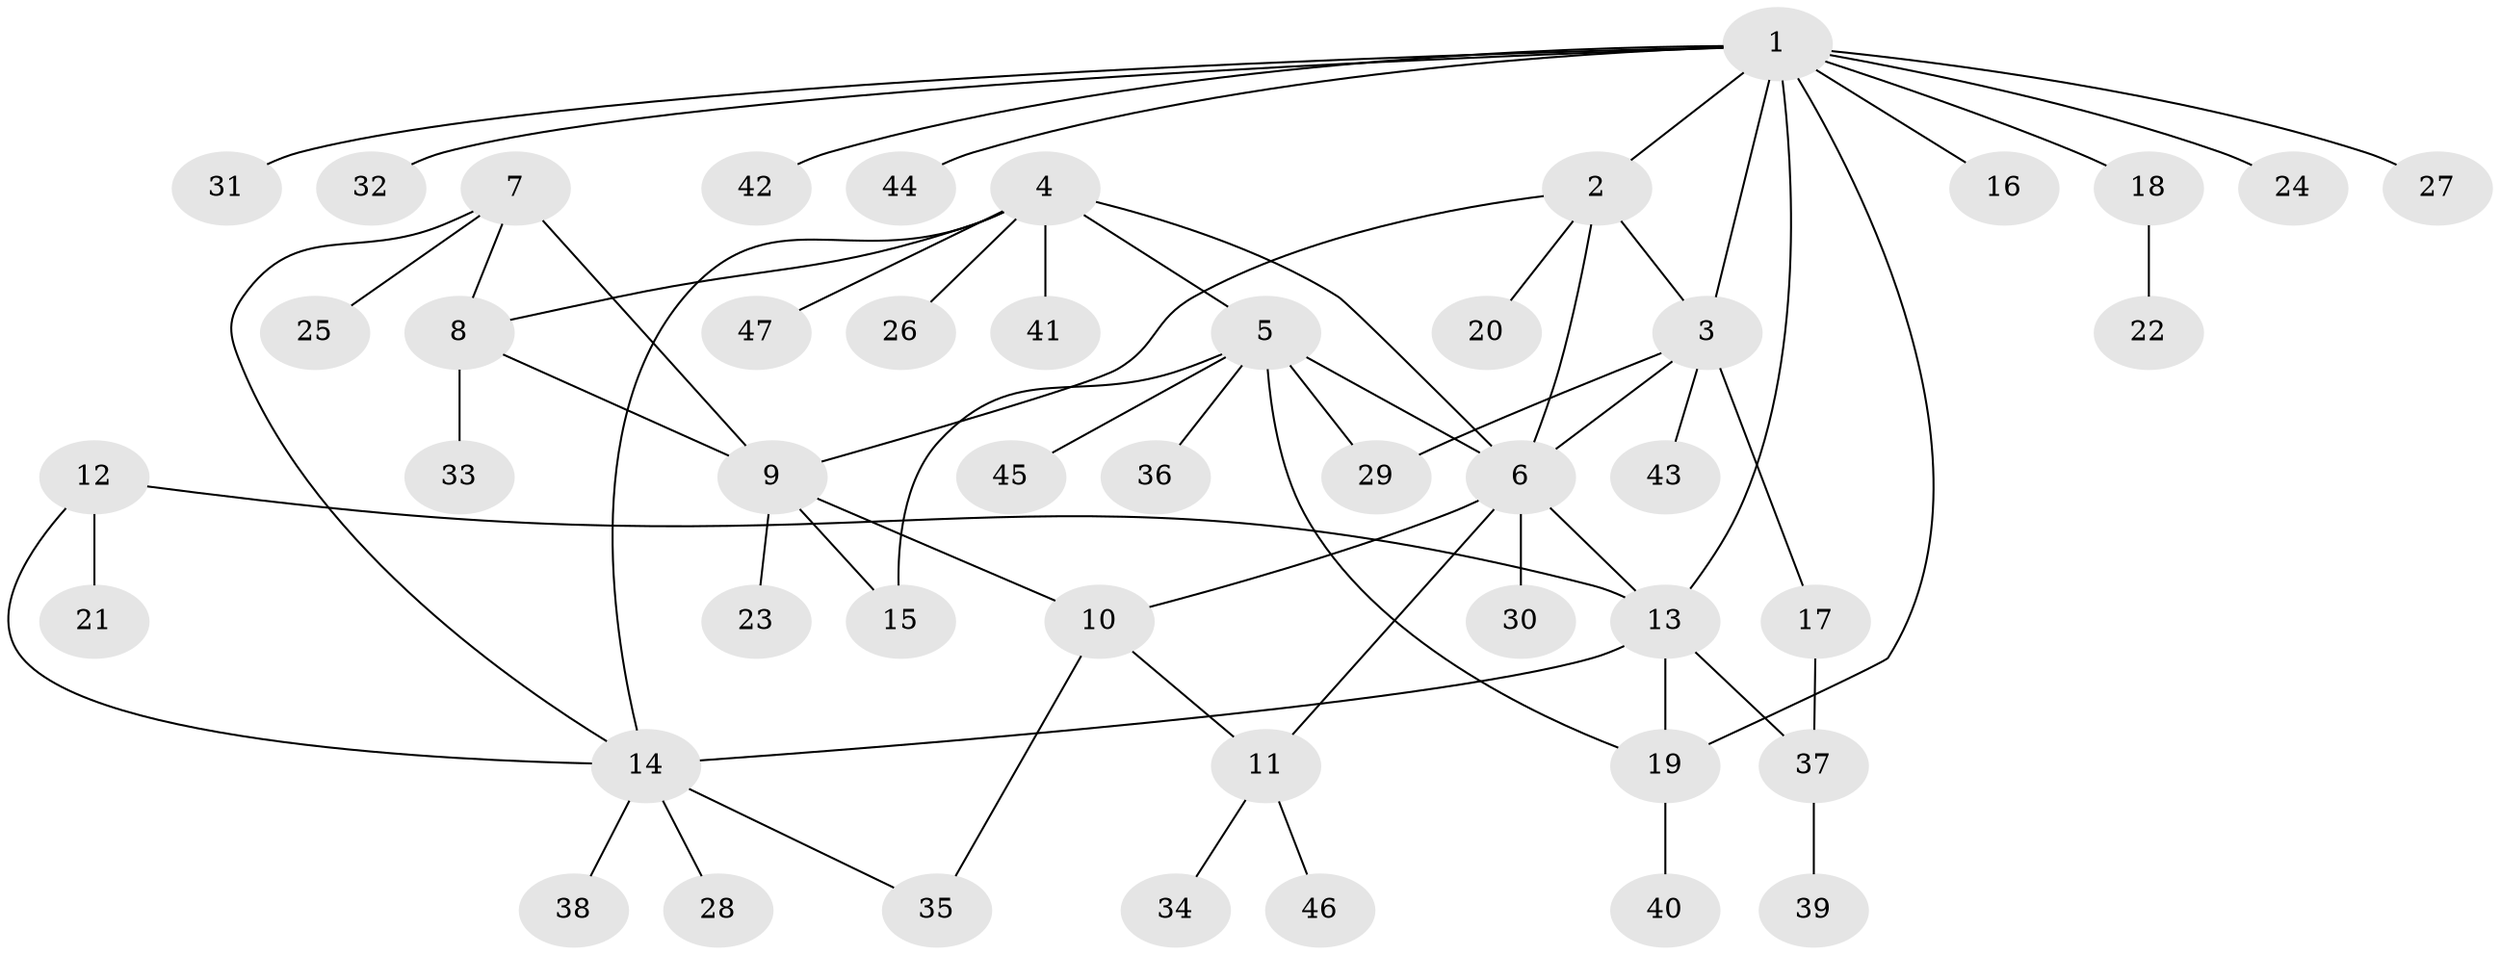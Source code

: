 // original degree distribution, {13: 0.015384615384615385, 6: 0.046153846153846156, 7: 0.03076923076923077, 8: 0.046153846153846156, 5: 0.06153846153846154, 4: 0.03076923076923077, 3: 0.046153846153846156, 1: 0.5538461538461539, 2: 0.16923076923076924}
// Generated by graph-tools (version 1.1) at 2025/52/03/04/25 22:52:09]
// undirected, 47 vertices, 63 edges
graph export_dot {
  node [color=gray90,style=filled];
  1;
  2;
  3;
  4;
  5;
  6;
  7;
  8;
  9;
  10;
  11;
  12;
  13;
  14;
  15;
  16;
  17;
  18;
  19;
  20;
  21;
  22;
  23;
  24;
  25;
  26;
  27;
  28;
  29;
  30;
  31;
  32;
  33;
  34;
  35;
  36;
  37;
  38;
  39;
  40;
  41;
  42;
  43;
  44;
  45;
  46;
  47;
  1 -- 2 [weight=1.0];
  1 -- 3 [weight=1.0];
  1 -- 13 [weight=1.0];
  1 -- 16 [weight=1.0];
  1 -- 18 [weight=1.0];
  1 -- 19 [weight=1.0];
  1 -- 24 [weight=1.0];
  1 -- 27 [weight=1.0];
  1 -- 31 [weight=1.0];
  1 -- 32 [weight=1.0];
  1 -- 42 [weight=1.0];
  1 -- 44 [weight=1.0];
  2 -- 3 [weight=1.0];
  2 -- 6 [weight=1.0];
  2 -- 9 [weight=1.0];
  2 -- 20 [weight=1.0];
  3 -- 6 [weight=1.0];
  3 -- 17 [weight=1.0];
  3 -- 29 [weight=1.0];
  3 -- 43 [weight=1.0];
  4 -- 5 [weight=1.0];
  4 -- 6 [weight=1.0];
  4 -- 8 [weight=1.0];
  4 -- 14 [weight=1.0];
  4 -- 26 [weight=1.0];
  4 -- 41 [weight=1.0];
  4 -- 47 [weight=1.0];
  5 -- 6 [weight=1.0];
  5 -- 15 [weight=1.0];
  5 -- 19 [weight=1.0];
  5 -- 29 [weight=1.0];
  5 -- 36 [weight=1.0];
  5 -- 45 [weight=1.0];
  6 -- 10 [weight=1.0];
  6 -- 11 [weight=1.0];
  6 -- 13 [weight=1.0];
  6 -- 30 [weight=2.0];
  7 -- 8 [weight=1.0];
  7 -- 9 [weight=1.0];
  7 -- 14 [weight=1.0];
  7 -- 25 [weight=1.0];
  8 -- 9 [weight=1.0];
  8 -- 33 [weight=1.0];
  9 -- 10 [weight=1.0];
  9 -- 15 [weight=1.0];
  9 -- 23 [weight=1.0];
  10 -- 11 [weight=1.0];
  10 -- 35 [weight=1.0];
  11 -- 34 [weight=1.0];
  11 -- 46 [weight=1.0];
  12 -- 13 [weight=1.0];
  12 -- 14 [weight=1.0];
  12 -- 21 [weight=1.0];
  13 -- 14 [weight=1.0];
  13 -- 19 [weight=1.0];
  13 -- 37 [weight=1.0];
  14 -- 28 [weight=1.0];
  14 -- 35 [weight=1.0];
  14 -- 38 [weight=1.0];
  17 -- 37 [weight=1.0];
  18 -- 22 [weight=1.0];
  19 -- 40 [weight=1.0];
  37 -- 39 [weight=1.0];
}
